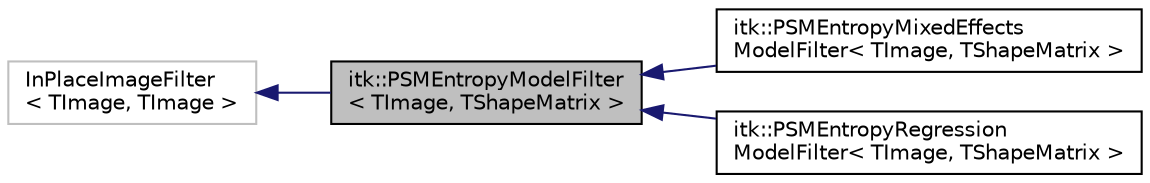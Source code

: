 digraph "itk::PSMEntropyModelFilter&lt; TImage, TShapeMatrix &gt;"
{
  edge [fontname="Helvetica",fontsize="10",labelfontname="Helvetica",labelfontsize="10"];
  node [fontname="Helvetica",fontsize="10",shape=record];
  rankdir="LR";
  Node1 [label="itk::PSMEntropyModelFilter\l\< TImage, TShapeMatrix \>",height=0.2,width=0.4,color="black", fillcolor="grey75", style="filled", fontcolor="black"];
  Node2 -> Node1 [dir="back",color="midnightblue",fontsize="10",style="solid",fontname="Helvetica"];
  Node2 [label="InPlaceImageFilter\l\< TImage, TImage \>",height=0.2,width=0.4,color="grey75", fillcolor="white", style="filled"];
  Node1 -> Node3 [dir="back",color="midnightblue",fontsize="10",style="solid",fontname="Helvetica"];
  Node3 [label="itk::PSMEntropyMixedEffects\lModelFilter\< TImage, TShapeMatrix \>",height=0.2,width=0.4,color="black", fillcolor="white", style="filled",URL="$classitk_1_1_p_s_m_entropy_mixed_effects_model_filter.html",tooltip="This class decorates the base PSMEntropyModelFilter class with some additional methods for setting ex..."];
  Node1 -> Node4 [dir="back",color="midnightblue",fontsize="10",style="solid",fontname="Helvetica"];
  Node4 [label="itk::PSMEntropyRegression\lModelFilter\< TImage, TShapeMatrix \>",height=0.2,width=0.4,color="black", fillcolor="white", style="filled",URL="$classitk_1_1_p_s_m_entropy_regression_model_filter.html",tooltip="This class decorates the base PSMEntropyModelFilter class with some additional methods for setting ex..."];
}

